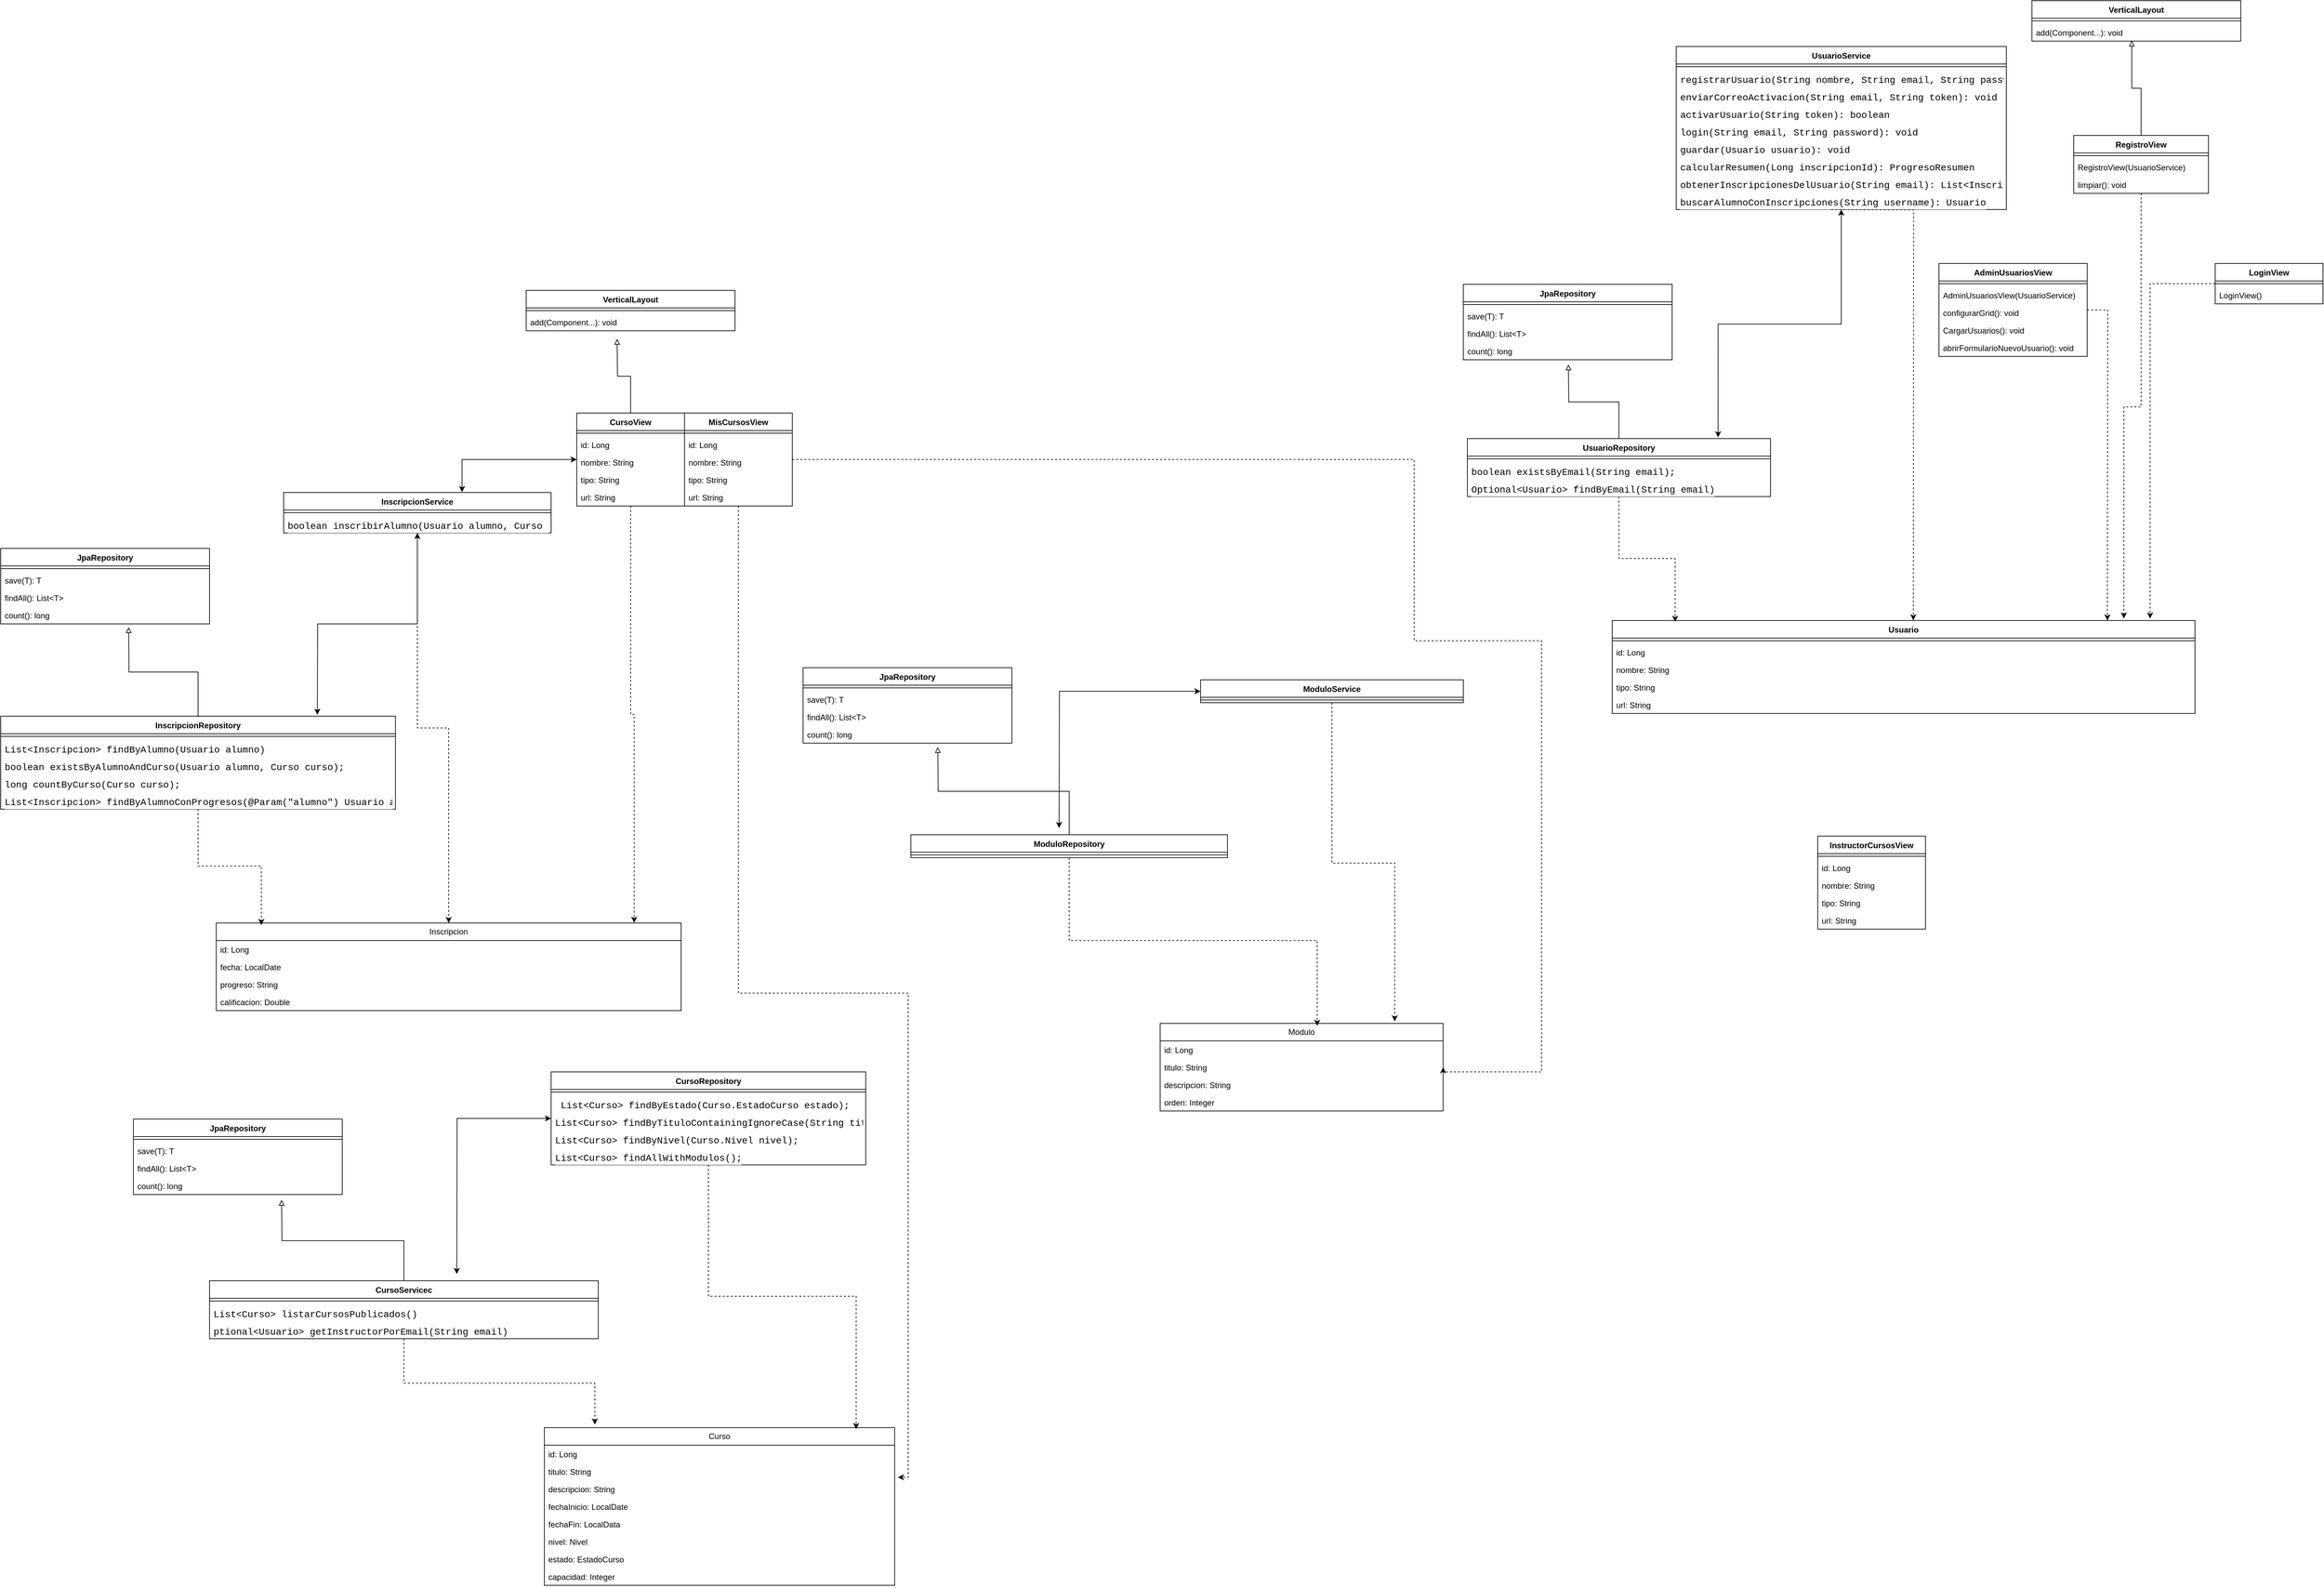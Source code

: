 <mxfile version="27.0.9">
  <diagram name="Página-1" id="7pjOk1TErCeQ4oQidrZk">
    <mxGraphModel dx="5061" dy="2174" grid="1" gridSize="10" guides="1" tooltips="1" connect="1" arrows="1" fold="1" page="1" pageScale="1" pageWidth="827" pageHeight="1169" math="0" shadow="0">
      <root>
        <mxCell id="0" />
        <mxCell id="1" parent="0" />
        <mxCell id="bTlwMunSd4Olv12qiNB_-9" value="Modulo" style="swimlane;fontStyle=0;childLayout=stackLayout;horizontal=1;startSize=26;fillColor=none;horizontalStack=0;resizeParent=1;resizeParentMax=0;resizeLast=0;collapsible=1;marginBottom=0;whiteSpace=wrap;html=1;" vertex="1" parent="1">
          <mxGeometry x="894" y="2118" width="420" height="130" as="geometry" />
        </mxCell>
        <mxCell id="bTlwMunSd4Olv12qiNB_-10" value="id: Long" style="text;strokeColor=none;fillColor=none;align=left;verticalAlign=top;spacingLeft=4;spacingRight=4;overflow=hidden;rotatable=0;points=[[0,0.5],[1,0.5]];portConstraint=eastwest;whiteSpace=wrap;html=1;" vertex="1" parent="bTlwMunSd4Olv12qiNB_-9">
          <mxGeometry y="26" width="420" height="26" as="geometry" />
        </mxCell>
        <mxCell id="bTlwMunSd4Olv12qiNB_-11" value="titulo: String" style="text;strokeColor=none;fillColor=none;align=left;verticalAlign=top;spacingLeft=4;spacingRight=4;overflow=hidden;rotatable=0;points=[[0,0.5],[1,0.5]];portConstraint=eastwest;whiteSpace=wrap;html=1;" vertex="1" parent="bTlwMunSd4Olv12qiNB_-9">
          <mxGeometry y="52" width="420" height="26" as="geometry" />
        </mxCell>
        <mxCell id="bTlwMunSd4Olv12qiNB_-12" value="descripcion: String" style="text;strokeColor=none;fillColor=none;align=left;verticalAlign=top;spacingLeft=4;spacingRight=4;overflow=hidden;rotatable=0;points=[[0,0.5],[1,0.5]];portConstraint=eastwest;whiteSpace=wrap;html=1;" vertex="1" parent="bTlwMunSd4Olv12qiNB_-9">
          <mxGeometry y="78" width="420" height="26" as="geometry" />
        </mxCell>
        <mxCell id="bTlwMunSd4Olv12qiNB_-41" value="orden: Integer" style="text;strokeColor=none;fillColor=none;align=left;verticalAlign=top;spacingLeft=4;spacingRight=4;overflow=hidden;rotatable=0;points=[[0,0.5],[1,0.5]];portConstraint=eastwest;whiteSpace=wrap;html=1;" vertex="1" parent="bTlwMunSd4Olv12qiNB_-9">
          <mxGeometry y="104" width="420" height="26" as="geometry" />
        </mxCell>
        <mxCell id="bTlwMunSd4Olv12qiNB_-13" value="Curso" style="swimlane;fontStyle=0;childLayout=stackLayout;horizontal=1;startSize=26;fillColor=none;horizontalStack=0;resizeParent=1;resizeParentMax=0;resizeLast=0;collapsible=1;marginBottom=0;whiteSpace=wrap;html=1;" vertex="1" parent="1">
          <mxGeometry x="-20" y="2718" width="520" height="234" as="geometry" />
        </mxCell>
        <mxCell id="bTlwMunSd4Olv12qiNB_-14" value="id: Long" style="text;strokeColor=none;fillColor=none;align=left;verticalAlign=top;spacingLeft=4;spacingRight=4;overflow=hidden;rotatable=0;points=[[0,0.5],[1,0.5]];portConstraint=eastwest;whiteSpace=wrap;html=1;" vertex="1" parent="bTlwMunSd4Olv12qiNB_-13">
          <mxGeometry y="26" width="520" height="26" as="geometry" />
        </mxCell>
        <mxCell id="bTlwMunSd4Olv12qiNB_-15" value="titulo: String" style="text;strokeColor=none;fillColor=none;align=left;verticalAlign=top;spacingLeft=4;spacingRight=4;overflow=hidden;rotatable=0;points=[[0,0.5],[1,0.5]];portConstraint=eastwest;whiteSpace=wrap;html=1;" vertex="1" parent="bTlwMunSd4Olv12qiNB_-13">
          <mxGeometry y="52" width="520" height="26" as="geometry" />
        </mxCell>
        <mxCell id="bTlwMunSd4Olv12qiNB_-16" value="descripcion: String" style="text;strokeColor=none;fillColor=none;align=left;verticalAlign=top;spacingLeft=4;spacingRight=4;overflow=hidden;rotatable=0;points=[[0,0.5],[1,0.5]];portConstraint=eastwest;whiteSpace=wrap;html=1;" vertex="1" parent="bTlwMunSd4Olv12qiNB_-13">
          <mxGeometry y="78" width="520" height="26" as="geometry" />
        </mxCell>
        <mxCell id="bTlwMunSd4Olv12qiNB_-36" value="fechaInicio: LocalDate" style="text;strokeColor=none;fillColor=none;align=left;verticalAlign=top;spacingLeft=4;spacingRight=4;overflow=hidden;rotatable=0;points=[[0,0.5],[1,0.5]];portConstraint=eastwest;whiteSpace=wrap;html=1;" vertex="1" parent="bTlwMunSd4Olv12qiNB_-13">
          <mxGeometry y="104" width="520" height="26" as="geometry" />
        </mxCell>
        <mxCell id="bTlwMunSd4Olv12qiNB_-37" value="fechaFin: LocalData" style="text;strokeColor=none;fillColor=none;align=left;verticalAlign=top;spacingLeft=4;spacingRight=4;overflow=hidden;rotatable=0;points=[[0,0.5],[1,0.5]];portConstraint=eastwest;whiteSpace=wrap;html=1;" vertex="1" parent="bTlwMunSd4Olv12qiNB_-13">
          <mxGeometry y="130" width="520" height="26" as="geometry" />
        </mxCell>
        <mxCell id="bTlwMunSd4Olv12qiNB_-38" value="nivel: Nivel" style="text;strokeColor=none;fillColor=none;align=left;verticalAlign=top;spacingLeft=4;spacingRight=4;overflow=hidden;rotatable=0;points=[[0,0.5],[1,0.5]];portConstraint=eastwest;whiteSpace=wrap;html=1;" vertex="1" parent="bTlwMunSd4Olv12qiNB_-13">
          <mxGeometry y="156" width="520" height="26" as="geometry" />
        </mxCell>
        <mxCell id="bTlwMunSd4Olv12qiNB_-39" value="estado: EstadoCurso" style="text;strokeColor=none;fillColor=none;align=left;verticalAlign=top;spacingLeft=4;spacingRight=4;overflow=hidden;rotatable=0;points=[[0,0.5],[1,0.5]];portConstraint=eastwest;whiteSpace=wrap;html=1;" vertex="1" parent="bTlwMunSd4Olv12qiNB_-13">
          <mxGeometry y="182" width="520" height="26" as="geometry" />
        </mxCell>
        <mxCell id="bTlwMunSd4Olv12qiNB_-40" value="capacidad: Integer" style="text;strokeColor=none;fillColor=none;align=left;verticalAlign=top;spacingLeft=4;spacingRight=4;overflow=hidden;rotatable=0;points=[[0,0.5],[1,0.5]];portConstraint=eastwest;whiteSpace=wrap;html=1;" vertex="1" parent="bTlwMunSd4Olv12qiNB_-13">
          <mxGeometry y="208" width="520" height="26" as="geometry" />
        </mxCell>
        <mxCell id="bTlwMunSd4Olv12qiNB_-17" value="Inscripcion" style="swimlane;fontStyle=0;childLayout=stackLayout;horizontal=1;startSize=26;fillColor=none;horizontalStack=0;resizeParent=1;resizeParentMax=0;resizeLast=0;collapsible=1;marginBottom=0;whiteSpace=wrap;html=1;" vertex="1" parent="1">
          <mxGeometry x="-507" y="1969" width="690" height="130" as="geometry" />
        </mxCell>
        <mxCell id="bTlwMunSd4Olv12qiNB_-18" value="id: Long" style="text;strokeColor=none;fillColor=none;align=left;verticalAlign=top;spacingLeft=4;spacingRight=4;overflow=hidden;rotatable=0;points=[[0,0.5],[1,0.5]];portConstraint=eastwest;whiteSpace=wrap;html=1;" vertex="1" parent="bTlwMunSd4Olv12qiNB_-17">
          <mxGeometry y="26" width="690" height="26" as="geometry" />
        </mxCell>
        <mxCell id="bTlwMunSd4Olv12qiNB_-19" value="fecha: LocalDate" style="text;strokeColor=none;fillColor=none;align=left;verticalAlign=top;spacingLeft=4;spacingRight=4;overflow=hidden;rotatable=0;points=[[0,0.5],[1,0.5]];portConstraint=eastwest;whiteSpace=wrap;html=1;" vertex="1" parent="bTlwMunSd4Olv12qiNB_-17">
          <mxGeometry y="52" width="690" height="26" as="geometry" />
        </mxCell>
        <mxCell id="bTlwMunSd4Olv12qiNB_-20" value="progreso: String" style="text;strokeColor=none;fillColor=none;align=left;verticalAlign=top;spacingLeft=4;spacingRight=4;overflow=hidden;rotatable=0;points=[[0,0.5],[1,0.5]];portConstraint=eastwest;whiteSpace=wrap;html=1;" vertex="1" parent="bTlwMunSd4Olv12qiNB_-17">
          <mxGeometry y="78" width="690" height="26" as="geometry" />
        </mxCell>
        <mxCell id="bTlwMunSd4Olv12qiNB_-35" value="calificacion: Double" style="text;strokeColor=none;fillColor=none;align=left;verticalAlign=top;spacingLeft=4;spacingRight=4;overflow=hidden;rotatable=0;points=[[0,0.5],[1,0.5]];portConstraint=eastwest;whiteSpace=wrap;html=1;" vertex="1" parent="bTlwMunSd4Olv12qiNB_-17">
          <mxGeometry y="104" width="690" height="26" as="geometry" />
        </mxCell>
        <mxCell id="bTlwMunSd4Olv12qiNB_-74" value="Usuario" style="swimlane;fontStyle=1;align=center;verticalAlign=top;childLayout=stackLayout;horizontal=1;startSize=26;horizontalStack=0;resizeParent=1;resizeParentMax=0;resizeLast=0;collapsible=1;marginBottom=0;whiteSpace=wrap;html=1;" vertex="1" parent="1">
          <mxGeometry x="1565" y="1520" width="865" height="138" as="geometry" />
        </mxCell>
        <mxCell id="bTlwMunSd4Olv12qiNB_-76" value="" style="line;strokeWidth=1;fillColor=none;align=left;verticalAlign=middle;spacingTop=-1;spacingLeft=3;spacingRight=3;rotatable=0;labelPosition=right;points=[];portConstraint=eastwest;strokeColor=inherit;" vertex="1" parent="bTlwMunSd4Olv12qiNB_-74">
          <mxGeometry y="26" width="865" height="8" as="geometry" />
        </mxCell>
        <mxCell id="bTlwMunSd4Olv12qiNB_-77" value="id: Long" style="text;strokeColor=none;fillColor=none;align=left;verticalAlign=top;spacingLeft=4;spacingRight=4;overflow=hidden;rotatable=0;points=[[0,0.5],[1,0.5]];portConstraint=eastwest;whiteSpace=wrap;html=1;" vertex="1" parent="bTlwMunSd4Olv12qiNB_-74">
          <mxGeometry y="34" width="865" height="26" as="geometry" />
        </mxCell>
        <mxCell id="bTlwMunSd4Olv12qiNB_-78" value="nombre: String" style="text;strokeColor=none;fillColor=none;align=left;verticalAlign=top;spacingLeft=4;spacingRight=4;overflow=hidden;rotatable=0;points=[[0,0.5],[1,0.5]];portConstraint=eastwest;whiteSpace=wrap;html=1;" vertex="1" parent="bTlwMunSd4Olv12qiNB_-74">
          <mxGeometry y="60" width="865" height="26" as="geometry" />
        </mxCell>
        <mxCell id="bTlwMunSd4Olv12qiNB_-79" value="tipo: String" style="text;strokeColor=none;fillColor=none;align=left;verticalAlign=top;spacingLeft=4;spacingRight=4;overflow=hidden;rotatable=0;points=[[0,0.5],[1,0.5]];portConstraint=eastwest;whiteSpace=wrap;html=1;" vertex="1" parent="bTlwMunSd4Olv12qiNB_-74">
          <mxGeometry y="86" width="865" height="26" as="geometry" />
        </mxCell>
        <mxCell id="bTlwMunSd4Olv12qiNB_-80" value="url: String" style="text;strokeColor=none;fillColor=none;align=left;verticalAlign=top;spacingLeft=4;spacingRight=4;overflow=hidden;rotatable=0;points=[[0,0.5],[1,0.5]];portConstraint=eastwest;whiteSpace=wrap;html=1;" vertex="1" parent="bTlwMunSd4Olv12qiNB_-74">
          <mxGeometry y="112" width="865" height="26" as="geometry" />
        </mxCell>
        <mxCell id="bTlwMunSd4Olv12qiNB_-81" value="UsuarioService" style="swimlane;fontStyle=1;align=center;verticalAlign=top;childLayout=stackLayout;horizontal=1;startSize=26;horizontalStack=0;resizeParent=1;resizeParentMax=0;resizeLast=0;collapsible=1;marginBottom=0;whiteSpace=wrap;html=1;" vertex="1" parent="1">
          <mxGeometry x="1660" y="668" width="490" height="242" as="geometry" />
        </mxCell>
        <mxCell id="bTlwMunSd4Olv12qiNB_-82" value="" style="line;strokeWidth=1;fillColor=none;align=left;verticalAlign=middle;spacingTop=-1;spacingLeft=3;spacingRight=3;rotatable=0;labelPosition=right;points=[];portConstraint=eastwest;strokeColor=inherit;" vertex="1" parent="bTlwMunSd4Olv12qiNB_-81">
          <mxGeometry y="26" width="490" height="8" as="geometry" />
        </mxCell>
        <mxCell id="bTlwMunSd4Olv12qiNB_-83" value="&lt;div style=&quot;font-family: Consolas, &amp;quot;Courier New&amp;quot;, monospace; font-size: 14px; line-height: 19px; white-space: pre;&quot;&gt;&lt;font style=&quot;color: rgb(0, 0, 0);&quot;&gt;&lt;span&gt;registrarUsuario&lt;/span&gt;(&lt;span&gt;String&lt;/span&gt; &lt;span&gt;nombre&lt;/span&gt;, &lt;span&gt;String&lt;/span&gt; &lt;span&gt;email&lt;/span&gt;, &lt;span&gt;String&lt;/span&gt; &lt;span&gt;password&lt;/span&gt;): void&lt;/font&gt;&lt;/div&gt;" style="text;strokeColor=none;fillColor=none;align=left;verticalAlign=top;spacingLeft=4;spacingRight=4;overflow=hidden;rotatable=0;points=[[0,0.5],[1,0.5]];portConstraint=eastwest;whiteSpace=wrap;html=1;" vertex="1" parent="bTlwMunSd4Olv12qiNB_-81">
          <mxGeometry y="34" width="490" height="26" as="geometry" />
        </mxCell>
        <mxCell id="bTlwMunSd4Olv12qiNB_-84" value="&lt;div style=&quot;font-family: Consolas, &amp;quot;Courier New&amp;quot;, monospace; font-size: 14px; line-height: 19px; white-space: pre;&quot;&gt;&lt;span style=&quot;&quot;&gt;enviarCorreoActivacion&lt;/span&gt;(&lt;span style=&quot;&quot;&gt;String&lt;/span&gt; &lt;span style=&quot;&quot;&gt;email&lt;/span&gt;, &lt;span style=&quot;&quot;&gt;String&lt;/span&gt; &lt;span style=&quot;&quot;&gt;token&lt;/span&gt;): void&lt;/div&gt;" style="text;strokeColor=none;fillColor=none;align=left;verticalAlign=top;spacingLeft=4;spacingRight=4;overflow=hidden;rotatable=0;points=[[0,0.5],[1,0.5]];portConstraint=eastwest;whiteSpace=wrap;html=1;labelBackgroundColor=default;fontColor=default;" vertex="1" parent="bTlwMunSd4Olv12qiNB_-81">
          <mxGeometry y="60" width="490" height="26" as="geometry" />
        </mxCell>
        <mxCell id="bTlwMunSd4Olv12qiNB_-85" value="&lt;div style=&quot;font-family: Consolas, &amp;quot;Courier New&amp;quot;, monospace; font-size: 14px; line-height: 19px; white-space: pre;&quot;&gt;&lt;span style=&quot;&quot;&gt;activarUsuario&lt;/span&gt;(&lt;span style=&quot;&quot;&gt;String&lt;/span&gt; &lt;span style=&quot;&quot;&gt;token&lt;/span&gt;): boolean&lt;/div&gt;" style="text;strokeColor=none;fillColor=none;align=left;verticalAlign=top;spacingLeft=4;spacingRight=4;overflow=hidden;rotatable=0;points=[[0,0.5],[1,0.5]];portConstraint=eastwest;whiteSpace=wrap;html=1;labelBackgroundColor=default;fontColor=default;" vertex="1" parent="bTlwMunSd4Olv12qiNB_-81">
          <mxGeometry y="86" width="490" height="26" as="geometry" />
        </mxCell>
        <mxCell id="bTlwMunSd4Olv12qiNB_-86" value="&lt;div style=&quot;font-family: Consolas, &amp;quot;Courier New&amp;quot;, monospace; font-size: 14px; line-height: 19px; white-space: pre;&quot;&gt;&lt;span style=&quot;&quot;&gt;login&lt;/span&gt;(&lt;span style=&quot;&quot;&gt;String&lt;/span&gt; &lt;span style=&quot;&quot;&gt;email&lt;/span&gt;, &lt;span style=&quot;&quot;&gt;String&lt;/span&gt; &lt;span style=&quot;&quot;&gt;password&lt;/span&gt;): void&lt;/div&gt;" style="text;strokeColor=none;fillColor=none;align=left;verticalAlign=top;spacingLeft=4;spacingRight=4;overflow=hidden;rotatable=0;points=[[0,0.5],[1,0.5]];portConstraint=eastwest;whiteSpace=wrap;html=1;fontColor=default;labelBackgroundColor=default;" vertex="1" parent="bTlwMunSd4Olv12qiNB_-81">
          <mxGeometry y="112" width="490" height="26" as="geometry" />
        </mxCell>
        <mxCell id="bTlwMunSd4Olv12qiNB_-230" value="&lt;div style=&quot;font-family: Consolas, &amp;quot;Courier New&amp;quot;, monospace; font-size: 14px; line-height: 19px; white-space: pre;&quot;&gt;&lt;span style=&quot;&quot;&gt;guardar&lt;/span&gt;(&lt;span style=&quot;&quot;&gt;Usuario&lt;/span&gt; &lt;span style=&quot;&quot;&gt;usuario&lt;/span&gt;): void&lt;/div&gt;" style="text;strokeColor=none;fillColor=none;align=left;verticalAlign=top;spacingLeft=4;spacingRight=4;overflow=hidden;rotatable=0;points=[[0,0.5],[1,0.5]];portConstraint=eastwest;whiteSpace=wrap;html=1;fontColor=default;labelBackgroundColor=default;" vertex="1" parent="bTlwMunSd4Olv12qiNB_-81">
          <mxGeometry y="138" width="490" height="26" as="geometry" />
        </mxCell>
        <mxCell id="bTlwMunSd4Olv12qiNB_-231" value="&lt;div style=&quot;font-family: Consolas, &amp;quot;Courier New&amp;quot;, monospace; font-size: 14px; line-height: 19px; white-space: pre;&quot;&gt;&lt;span style=&quot;&quot;&gt;calcularResumen&lt;/span&gt;(&lt;span style=&quot;&quot;&gt;Long&lt;/span&gt; &lt;span style=&quot;&quot;&gt;inscripcionId): ProgresoResumen&lt;/span&gt; &lt;/div&gt;" style="text;strokeColor=none;fillColor=none;align=left;verticalAlign=top;spacingLeft=4;spacingRight=4;overflow=hidden;rotatable=0;points=[[0,0.5],[1,0.5]];portConstraint=eastwest;whiteSpace=wrap;html=1;fontColor=default;labelBackgroundColor=default;" vertex="1" parent="bTlwMunSd4Olv12qiNB_-81">
          <mxGeometry y="164" width="490" height="26" as="geometry" />
        </mxCell>
        <mxCell id="bTlwMunSd4Olv12qiNB_-232" value="&lt;div style=&quot;font-family: Consolas, &amp;quot;Courier New&amp;quot;, monospace; font-size: 14px; line-height: 19px; white-space: pre;&quot;&gt;&lt;span&gt;&lt;span style=&quot;&quot;&gt;obtenerInscripcionesDelUsuario&lt;/span&gt;(&lt;span style=&quot;&quot;&gt;String&lt;/span&gt; &lt;span style=&quot;&quot;&gt;email&lt;/span&gt;):&lt;font style=&quot;&quot;&gt; &lt;span style=&quot;&quot;&gt;List&lt;/span&gt;&lt;span style=&quot;&quot;&gt;&amp;lt;&lt;/span&gt;&lt;span style=&quot;&quot;&gt;Inscripcion&lt;/span&gt;&lt;/font&gt;&lt;span style=&quot;&quot;&gt;&amp;gt;&lt;/span&gt;&lt;/span&gt;&lt;/div&gt;" style="text;strokeColor=none;fillColor=none;align=left;verticalAlign=top;spacingLeft=4;spacingRight=4;overflow=hidden;rotatable=0;points=[[0,0.5],[1,0.5]];portConstraint=eastwest;whiteSpace=wrap;html=1;fontColor=default;labelBackgroundColor=default;" vertex="1" parent="bTlwMunSd4Olv12qiNB_-81">
          <mxGeometry y="190" width="490" height="26" as="geometry" />
        </mxCell>
        <mxCell id="bTlwMunSd4Olv12qiNB_-233" value="&lt;div style=&quot;font-family: Consolas, &amp;quot;Courier New&amp;quot;, monospace; font-size: 14px; line-height: 19px; white-space: pre;&quot;&gt;&lt;span style=&quot;&quot;&gt;buscarAlumnoConInscripciones&lt;/span&gt;(&lt;span style=&quot;&quot;&gt;String&lt;/span&gt; &lt;span style=&quot;&quot;&gt;username&lt;/span&gt;): Usuario&lt;/div&gt;" style="text;strokeColor=none;fillColor=none;align=left;verticalAlign=top;spacingLeft=4;spacingRight=4;overflow=hidden;rotatable=0;points=[[0,0.5],[1,0.5]];portConstraint=eastwest;whiteSpace=wrap;html=1;fontColor=default;labelBackgroundColor=default;" vertex="1" parent="bTlwMunSd4Olv12qiNB_-81">
          <mxGeometry y="216" width="490" height="26" as="geometry" />
        </mxCell>
        <mxCell id="bTlwMunSd4Olv12qiNB_-306" style="edgeStyle=orthogonalEdgeStyle;rounded=0;orthogonalLoop=1;jettySize=auto;html=1;entryX=1;entryY=0.5;entryDx=0;entryDy=0;dashed=1;" edge="1" parent="1" source="bTlwMunSd4Olv12qiNB_-87" target="bTlwMunSd4Olv12qiNB_-11">
          <mxGeometry relative="1" as="geometry">
            <mxPoint x="1440" y="2190" as="targetPoint" />
            <Array as="points">
              <mxPoint x="1271" y="1281" />
              <mxPoint x="1271" y="1550" />
              <mxPoint x="1460" y="1550" />
              <mxPoint x="1460" y="2190" />
              <mxPoint x="1314" y="2190" />
            </Array>
          </mxGeometry>
        </mxCell>
        <mxCell id="bTlwMunSd4Olv12qiNB_-87" value="MisCursosView" style="swimlane;fontStyle=1;align=center;verticalAlign=top;childLayout=stackLayout;horizontal=1;startSize=26;horizontalStack=0;resizeParent=1;resizeParentMax=0;resizeLast=0;collapsible=1;marginBottom=0;whiteSpace=wrap;html=1;" vertex="1" parent="1">
          <mxGeometry x="188" y="1212" width="160" height="138" as="geometry" />
        </mxCell>
        <mxCell id="bTlwMunSd4Olv12qiNB_-88" value="" style="line;strokeWidth=1;fillColor=none;align=left;verticalAlign=middle;spacingTop=-1;spacingLeft=3;spacingRight=3;rotatable=0;labelPosition=right;points=[];portConstraint=eastwest;strokeColor=inherit;" vertex="1" parent="bTlwMunSd4Olv12qiNB_-87">
          <mxGeometry y="26" width="160" height="8" as="geometry" />
        </mxCell>
        <mxCell id="bTlwMunSd4Olv12qiNB_-89" value="id: Long" style="text;strokeColor=none;fillColor=none;align=left;verticalAlign=top;spacingLeft=4;spacingRight=4;overflow=hidden;rotatable=0;points=[[0,0.5],[1,0.5]];portConstraint=eastwest;whiteSpace=wrap;html=1;" vertex="1" parent="bTlwMunSd4Olv12qiNB_-87">
          <mxGeometry y="34" width="160" height="26" as="geometry" />
        </mxCell>
        <mxCell id="bTlwMunSd4Olv12qiNB_-90" value="nombre: String" style="text;strokeColor=none;fillColor=none;align=left;verticalAlign=top;spacingLeft=4;spacingRight=4;overflow=hidden;rotatable=0;points=[[0,0.5],[1,0.5]];portConstraint=eastwest;whiteSpace=wrap;html=1;" vertex="1" parent="bTlwMunSd4Olv12qiNB_-87">
          <mxGeometry y="60" width="160" height="26" as="geometry" />
        </mxCell>
        <mxCell id="bTlwMunSd4Olv12qiNB_-91" value="tipo: String" style="text;strokeColor=none;fillColor=none;align=left;verticalAlign=top;spacingLeft=4;spacingRight=4;overflow=hidden;rotatable=0;points=[[0,0.5],[1,0.5]];portConstraint=eastwest;whiteSpace=wrap;html=1;" vertex="1" parent="bTlwMunSd4Olv12qiNB_-87">
          <mxGeometry y="86" width="160" height="26" as="geometry" />
        </mxCell>
        <mxCell id="bTlwMunSd4Olv12qiNB_-92" value="url: String" style="text;strokeColor=none;fillColor=none;align=left;verticalAlign=top;spacingLeft=4;spacingRight=4;overflow=hidden;rotatable=0;points=[[0,0.5],[1,0.5]];portConstraint=eastwest;whiteSpace=wrap;html=1;" vertex="1" parent="bTlwMunSd4Olv12qiNB_-87">
          <mxGeometry y="112" width="160" height="26" as="geometry" />
        </mxCell>
        <mxCell id="bTlwMunSd4Olv12qiNB_-203" style="edgeStyle=orthogonalEdgeStyle;rounded=0;orthogonalLoop=1;jettySize=auto;html=1;dashed=1;" edge="1" parent="1" source="bTlwMunSd4Olv12qiNB_-93">
          <mxGeometry relative="1" as="geometry">
            <mxPoint x="2300" y="1520" as="targetPoint" />
          </mxGeometry>
        </mxCell>
        <mxCell id="bTlwMunSd4Olv12qiNB_-226" style="edgeStyle=orthogonalEdgeStyle;rounded=0;orthogonalLoop=1;jettySize=auto;html=1;entryX=0;entryY=0.5;entryDx=0;entryDy=0;endArrow=block;endFill=0;" edge="1" parent="1" source="bTlwMunSd4Olv12qiNB_-93" target="bTlwMunSd4Olv12qiNB_-223">
          <mxGeometry relative="1" as="geometry" />
        </mxCell>
        <mxCell id="bTlwMunSd4Olv12qiNB_-93" value="AdminUsuariosView" style="swimlane;fontStyle=1;align=center;verticalAlign=top;childLayout=stackLayout;horizontal=1;startSize=26;horizontalStack=0;resizeParent=1;resizeParentMax=0;resizeLast=0;collapsible=1;marginBottom=0;whiteSpace=wrap;html=1;" vertex="1" parent="1">
          <mxGeometry x="2050" y="990" width="220" height="138" as="geometry" />
        </mxCell>
        <mxCell id="bTlwMunSd4Olv12qiNB_-94" value="" style="line;strokeWidth=1;fillColor=none;align=left;verticalAlign=middle;spacingTop=-1;spacingLeft=3;spacingRight=3;rotatable=0;labelPosition=right;points=[];portConstraint=eastwest;strokeColor=inherit;" vertex="1" parent="bTlwMunSd4Olv12qiNB_-93">
          <mxGeometry y="26" width="220" height="8" as="geometry" />
        </mxCell>
        <mxCell id="bTlwMunSd4Olv12qiNB_-95" value="&lt;span style=&quot;text-align: center;&quot;&gt;AdminUsuariosView(UsuarioService)&lt;/span&gt;" style="text;strokeColor=none;fillColor=none;align=left;verticalAlign=top;spacingLeft=4;spacingRight=4;overflow=hidden;rotatable=0;points=[[0,0.5],[1,0.5]];portConstraint=eastwest;whiteSpace=wrap;html=1;" vertex="1" parent="bTlwMunSd4Olv12qiNB_-93">
          <mxGeometry y="34" width="220" height="26" as="geometry" />
        </mxCell>
        <mxCell id="bTlwMunSd4Olv12qiNB_-96" value="configurarGrid(): void" style="text;strokeColor=none;fillColor=none;align=left;verticalAlign=top;spacingLeft=4;spacingRight=4;overflow=hidden;rotatable=0;points=[[0,0.5],[1,0.5]];portConstraint=eastwest;whiteSpace=wrap;html=1;" vertex="1" parent="bTlwMunSd4Olv12qiNB_-93">
          <mxGeometry y="60" width="220" height="26" as="geometry" />
        </mxCell>
        <mxCell id="bTlwMunSd4Olv12qiNB_-97" value="CargarUsuarios(): void" style="text;strokeColor=none;fillColor=none;align=left;verticalAlign=top;spacingLeft=4;spacingRight=4;overflow=hidden;rotatable=0;points=[[0,0.5],[1,0.5]];portConstraint=eastwest;whiteSpace=wrap;html=1;" vertex="1" parent="bTlwMunSd4Olv12qiNB_-93">
          <mxGeometry y="86" width="220" height="26" as="geometry" />
        </mxCell>
        <mxCell id="bTlwMunSd4Olv12qiNB_-98" value="abrirFormularioNuevoUsuario(): void" style="text;strokeColor=none;fillColor=none;align=left;verticalAlign=top;spacingLeft=4;spacingRight=4;overflow=hidden;rotatable=0;points=[[0,0.5],[1,0.5]];portConstraint=eastwest;whiteSpace=wrap;html=1;" vertex="1" parent="bTlwMunSd4Olv12qiNB_-93">
          <mxGeometry y="112" width="220" height="26" as="geometry" />
        </mxCell>
        <mxCell id="bTlwMunSd4Olv12qiNB_-99" value="InstructorCursosView" style="swimlane;fontStyle=1;align=center;verticalAlign=top;childLayout=stackLayout;horizontal=1;startSize=26;horizontalStack=0;resizeParent=1;resizeParentMax=0;resizeLast=0;collapsible=1;marginBottom=0;whiteSpace=wrap;html=1;" vertex="1" parent="1">
          <mxGeometry x="1870" y="1840" width="160" height="138" as="geometry" />
        </mxCell>
        <mxCell id="bTlwMunSd4Olv12qiNB_-100" value="" style="line;strokeWidth=1;fillColor=none;align=left;verticalAlign=middle;spacingTop=-1;spacingLeft=3;spacingRight=3;rotatable=0;labelPosition=right;points=[];portConstraint=eastwest;strokeColor=inherit;" vertex="1" parent="bTlwMunSd4Olv12qiNB_-99">
          <mxGeometry y="26" width="160" height="8" as="geometry" />
        </mxCell>
        <mxCell id="bTlwMunSd4Olv12qiNB_-101" value="id: Long" style="text;strokeColor=none;fillColor=none;align=left;verticalAlign=top;spacingLeft=4;spacingRight=4;overflow=hidden;rotatable=0;points=[[0,0.5],[1,0.5]];portConstraint=eastwest;whiteSpace=wrap;html=1;" vertex="1" parent="bTlwMunSd4Olv12qiNB_-99">
          <mxGeometry y="34" width="160" height="26" as="geometry" />
        </mxCell>
        <mxCell id="bTlwMunSd4Olv12qiNB_-102" value="nombre: String" style="text;strokeColor=none;fillColor=none;align=left;verticalAlign=top;spacingLeft=4;spacingRight=4;overflow=hidden;rotatable=0;points=[[0,0.5],[1,0.5]];portConstraint=eastwest;whiteSpace=wrap;html=1;" vertex="1" parent="bTlwMunSd4Olv12qiNB_-99">
          <mxGeometry y="60" width="160" height="26" as="geometry" />
        </mxCell>
        <mxCell id="bTlwMunSd4Olv12qiNB_-103" value="tipo: String" style="text;strokeColor=none;fillColor=none;align=left;verticalAlign=top;spacingLeft=4;spacingRight=4;overflow=hidden;rotatable=0;points=[[0,0.5],[1,0.5]];portConstraint=eastwest;whiteSpace=wrap;html=1;" vertex="1" parent="bTlwMunSd4Olv12qiNB_-99">
          <mxGeometry y="86" width="160" height="26" as="geometry" />
        </mxCell>
        <mxCell id="bTlwMunSd4Olv12qiNB_-104" value="url: String" style="text;strokeColor=none;fillColor=none;align=left;verticalAlign=top;spacingLeft=4;spacingRight=4;overflow=hidden;rotatable=0;points=[[0,0.5],[1,0.5]];portConstraint=eastwest;whiteSpace=wrap;html=1;" vertex="1" parent="bTlwMunSd4Olv12qiNB_-99">
          <mxGeometry y="112" width="160" height="26" as="geometry" />
        </mxCell>
        <mxCell id="bTlwMunSd4Olv12qiNB_-227" style="edgeStyle=orthogonalEdgeStyle;rounded=0;orthogonalLoop=1;jettySize=auto;html=1;endArrow=block;endFill=0;" edge="1" parent="1" source="bTlwMunSd4Olv12qiNB_-105">
          <mxGeometry relative="1" as="geometry">
            <mxPoint x="1500" y="1140" as="targetPoint" />
          </mxGeometry>
        </mxCell>
        <mxCell id="bTlwMunSd4Olv12qiNB_-105" value="UsuarioRepository" style="swimlane;fontStyle=1;align=center;verticalAlign=top;childLayout=stackLayout;horizontal=1;startSize=26;horizontalStack=0;resizeParent=1;resizeParentMax=0;resizeLast=0;collapsible=1;marginBottom=0;whiteSpace=wrap;html=1;" vertex="1" parent="1">
          <mxGeometry x="1350" y="1250" width="450" height="86" as="geometry" />
        </mxCell>
        <mxCell id="bTlwMunSd4Olv12qiNB_-106" value="" style="line;strokeWidth=1;fillColor=none;align=left;verticalAlign=middle;spacingTop=-1;spacingLeft=3;spacingRight=3;rotatable=0;labelPosition=right;points=[];portConstraint=eastwest;strokeColor=inherit;" vertex="1" parent="bTlwMunSd4Olv12qiNB_-105">
          <mxGeometry y="26" width="450" height="8" as="geometry" />
        </mxCell>
        <mxCell id="bTlwMunSd4Olv12qiNB_-107" value="&lt;div style=&quot;font-family: Consolas, &amp;quot;Courier New&amp;quot;, monospace; font-size: 14px; line-height: 19px; white-space: pre;&quot;&gt;&lt;div&gt;&lt;span style=&quot;&quot;&gt;boolean&lt;/span&gt; &lt;span style=&quot;&quot;&gt;existsByEmail&lt;/span&gt;(&lt;span style=&quot;&quot;&gt;String&lt;/span&gt; &lt;span style=&quot;&quot;&gt;email&lt;/span&gt;);&lt;/div&gt;&lt;div&gt;&lt;/div&gt;&lt;/div&gt;" style="text;strokeColor=none;fillColor=none;align=left;verticalAlign=top;spacingLeft=4;spacingRight=4;overflow=hidden;rotatable=0;points=[[0,0.5],[1,0.5]];portConstraint=eastwest;whiteSpace=wrap;html=1;fontColor=default;labelBackgroundColor=default;" vertex="1" parent="bTlwMunSd4Olv12qiNB_-105">
          <mxGeometry y="34" width="450" height="26" as="geometry" />
        </mxCell>
        <mxCell id="bTlwMunSd4Olv12qiNB_-108" value="&lt;div style=&quot;font-family: Consolas, &amp;quot;Courier New&amp;quot;, monospace; font-size: 14px; line-height: 19px; white-space: pre;&quot;&gt;&lt;span style=&quot;&quot;&gt;Optional&lt;/span&gt;&amp;lt;&lt;span style=&quot;&quot;&gt;Usuario&lt;/span&gt;&amp;gt; &lt;span style=&quot;&quot;&gt;findByEmail&lt;/span&gt;(&lt;span style=&quot;&quot;&gt;String&lt;/span&gt; &lt;span style=&quot;&quot;&gt;email&lt;/span&gt;)&lt;/div&gt;" style="text;strokeColor=none;fillColor=none;align=left;verticalAlign=top;spacingLeft=4;spacingRight=4;overflow=hidden;rotatable=0;points=[[0,0.5],[1,0.5]];portConstraint=eastwest;whiteSpace=wrap;html=1;fontColor=default;labelBackgroundColor=default;" vertex="1" parent="bTlwMunSd4Olv12qiNB_-105">
          <mxGeometry y="60" width="450" height="26" as="geometry" />
        </mxCell>
        <mxCell id="bTlwMunSd4Olv12qiNB_-225" style="edgeStyle=orthogonalEdgeStyle;rounded=0;orthogonalLoop=1;jettySize=auto;html=1;endArrow=block;endFill=0;" edge="1" parent="1" source="bTlwMunSd4Olv12qiNB_-111" target="bTlwMunSd4Olv12qiNB_-223">
          <mxGeometry relative="1" as="geometry" />
        </mxCell>
        <mxCell id="bTlwMunSd4Olv12qiNB_-111" value="LoginView" style="swimlane;fontStyle=1;align=center;verticalAlign=top;childLayout=stackLayout;horizontal=1;startSize=26;horizontalStack=0;resizeParent=1;resizeParentMax=0;resizeLast=0;collapsible=1;marginBottom=0;whiteSpace=wrap;html=1;" vertex="1" parent="1">
          <mxGeometry x="2460" y="990" width="160" height="60" as="geometry" />
        </mxCell>
        <mxCell id="bTlwMunSd4Olv12qiNB_-112" value="" style="line;strokeWidth=1;fillColor=none;align=left;verticalAlign=middle;spacingTop=-1;spacingLeft=3;spacingRight=3;rotatable=0;labelPosition=right;points=[];portConstraint=eastwest;strokeColor=inherit;" vertex="1" parent="bTlwMunSd4Olv12qiNB_-111">
          <mxGeometry y="26" width="160" height="8" as="geometry" />
        </mxCell>
        <mxCell id="bTlwMunSd4Olv12qiNB_-113" value="LoginView()" style="text;strokeColor=none;fillColor=none;align=left;verticalAlign=top;spacingLeft=4;spacingRight=4;overflow=hidden;rotatable=0;points=[[0,0.5],[1,0.5]];portConstraint=eastwest;whiteSpace=wrap;html=1;" vertex="1" parent="bTlwMunSd4Olv12qiNB_-111">
          <mxGeometry y="34" width="160" height="26" as="geometry" />
        </mxCell>
        <mxCell id="bTlwMunSd4Olv12qiNB_-118" value="RegistroView" style="swimlane;fontStyle=1;align=center;verticalAlign=top;childLayout=stackLayout;horizontal=1;startSize=26;horizontalStack=0;resizeParent=1;resizeParentMax=0;resizeLast=0;collapsible=1;marginBottom=0;whiteSpace=wrap;html=1;" vertex="1" parent="1">
          <mxGeometry x="2250" y="800" width="200" height="86" as="geometry" />
        </mxCell>
        <mxCell id="bTlwMunSd4Olv12qiNB_-119" value="" style="line;strokeWidth=1;fillColor=none;align=left;verticalAlign=middle;spacingTop=-1;spacingLeft=3;spacingRight=3;rotatable=0;labelPosition=right;points=[];portConstraint=eastwest;strokeColor=inherit;" vertex="1" parent="bTlwMunSd4Olv12qiNB_-118">
          <mxGeometry y="26" width="200" height="8" as="geometry" />
        </mxCell>
        <mxCell id="bTlwMunSd4Olv12qiNB_-120" value="RegistroView(UsuarioService)" style="text;strokeColor=none;fillColor=none;align=left;verticalAlign=top;spacingLeft=4;spacingRight=4;overflow=hidden;rotatable=0;points=[[0,0.5],[1,0.5]];portConstraint=eastwest;whiteSpace=wrap;html=1;" vertex="1" parent="bTlwMunSd4Olv12qiNB_-118">
          <mxGeometry y="34" width="200" height="26" as="geometry" />
        </mxCell>
        <mxCell id="bTlwMunSd4Olv12qiNB_-121" value="limpiar(): void" style="text;strokeColor=none;fillColor=none;align=left;verticalAlign=top;spacingLeft=4;spacingRight=4;overflow=hidden;rotatable=0;points=[[0,0.5],[1,0.5]];portConstraint=eastwest;whiteSpace=wrap;html=1;" vertex="1" parent="bTlwMunSd4Olv12qiNB_-118">
          <mxGeometry y="60" width="200" height="26" as="geometry" />
        </mxCell>
        <mxCell id="bTlwMunSd4Olv12qiNB_-277" style="edgeStyle=orthogonalEdgeStyle;rounded=0;orthogonalLoop=1;jettySize=auto;html=1;endArrow=block;endFill=0;" edge="1" parent="1" source="bTlwMunSd4Olv12qiNB_-124">
          <mxGeometry relative="1" as="geometry">
            <mxPoint x="88" y="1102" as="targetPoint" />
          </mxGeometry>
        </mxCell>
        <mxCell id="bTlwMunSd4Olv12qiNB_-124" value="CursoView" style="swimlane;fontStyle=1;align=center;verticalAlign=top;childLayout=stackLayout;horizontal=1;startSize=26;horizontalStack=0;resizeParent=1;resizeParentMax=0;resizeLast=0;collapsible=1;marginBottom=0;whiteSpace=wrap;html=1;" vertex="1" parent="1">
          <mxGeometry x="28" y="1212" width="160" height="138" as="geometry" />
        </mxCell>
        <mxCell id="bTlwMunSd4Olv12qiNB_-125" value="" style="line;strokeWidth=1;fillColor=none;align=left;verticalAlign=middle;spacingTop=-1;spacingLeft=3;spacingRight=3;rotatable=0;labelPosition=right;points=[];portConstraint=eastwest;strokeColor=inherit;" vertex="1" parent="bTlwMunSd4Olv12qiNB_-124">
          <mxGeometry y="26" width="160" height="8" as="geometry" />
        </mxCell>
        <mxCell id="bTlwMunSd4Olv12qiNB_-126" value="id: Long" style="text;strokeColor=none;fillColor=none;align=left;verticalAlign=top;spacingLeft=4;spacingRight=4;overflow=hidden;rotatable=0;points=[[0,0.5],[1,0.5]];portConstraint=eastwest;whiteSpace=wrap;html=1;" vertex="1" parent="bTlwMunSd4Olv12qiNB_-124">
          <mxGeometry y="34" width="160" height="26" as="geometry" />
        </mxCell>
        <mxCell id="bTlwMunSd4Olv12qiNB_-127" value="nombre: String" style="text;strokeColor=none;fillColor=none;align=left;verticalAlign=top;spacingLeft=4;spacingRight=4;overflow=hidden;rotatable=0;points=[[0,0.5],[1,0.5]];portConstraint=eastwest;whiteSpace=wrap;html=1;" vertex="1" parent="bTlwMunSd4Olv12qiNB_-124">
          <mxGeometry y="60" width="160" height="26" as="geometry" />
        </mxCell>
        <mxCell id="bTlwMunSd4Olv12qiNB_-128" value="tipo: String" style="text;strokeColor=none;fillColor=none;align=left;verticalAlign=top;spacingLeft=4;spacingRight=4;overflow=hidden;rotatable=0;points=[[0,0.5],[1,0.5]];portConstraint=eastwest;whiteSpace=wrap;html=1;" vertex="1" parent="bTlwMunSd4Olv12qiNB_-124">
          <mxGeometry y="86" width="160" height="26" as="geometry" />
        </mxCell>
        <mxCell id="bTlwMunSd4Olv12qiNB_-129" value="url: String" style="text;strokeColor=none;fillColor=none;align=left;verticalAlign=top;spacingLeft=4;spacingRight=4;overflow=hidden;rotatable=0;points=[[0,0.5],[1,0.5]];portConstraint=eastwest;whiteSpace=wrap;html=1;" vertex="1" parent="bTlwMunSd4Olv12qiNB_-124">
          <mxGeometry y="112" width="160" height="26" as="geometry" />
        </mxCell>
        <mxCell id="bTlwMunSd4Olv12qiNB_-287" style="edgeStyle=orthogonalEdgeStyle;rounded=0;orthogonalLoop=1;jettySize=auto;html=1;endArrow=block;endFill=0;" edge="1" parent="1" source="bTlwMunSd4Olv12qiNB_-136">
          <mxGeometry relative="1" as="geometry">
            <mxPoint x="-410" y="2380.0" as="targetPoint" />
          </mxGeometry>
        </mxCell>
        <mxCell id="bTlwMunSd4Olv12qiNB_-136" value="CursoServicec" style="swimlane;fontStyle=1;align=center;verticalAlign=top;childLayout=stackLayout;horizontal=1;startSize=26;horizontalStack=0;resizeParent=1;resizeParentMax=0;resizeLast=0;collapsible=1;marginBottom=0;whiteSpace=wrap;html=1;" vertex="1" parent="1">
          <mxGeometry x="-517" y="2500" width="577" height="86" as="geometry" />
        </mxCell>
        <mxCell id="bTlwMunSd4Olv12qiNB_-137" value="" style="line;strokeWidth=1;fillColor=none;align=left;verticalAlign=middle;spacingTop=-1;spacingLeft=3;spacingRight=3;rotatable=0;labelPosition=right;points=[];portConstraint=eastwest;strokeColor=inherit;" vertex="1" parent="bTlwMunSd4Olv12qiNB_-136">
          <mxGeometry y="26" width="577" height="8" as="geometry" />
        </mxCell>
        <mxCell id="bTlwMunSd4Olv12qiNB_-138" value="&lt;div style=&quot;font-family: Consolas, &amp;quot;Courier New&amp;quot;, monospace; font-size: 14px; line-height: 19px; white-space: pre;&quot;&gt;&lt;span style=&quot;&quot;&gt;List&lt;/span&gt;&amp;lt;&lt;span style=&quot;&quot;&gt;Curso&lt;/span&gt;&amp;gt; &lt;span style=&quot;&quot;&gt;listarCursosPublicados&lt;/span&gt;()&lt;/div&gt;" style="text;strokeColor=none;fillColor=none;align=left;verticalAlign=top;spacingLeft=4;spacingRight=4;overflow=hidden;rotatable=0;points=[[0,0.5],[1,0.5]];portConstraint=eastwest;whiteSpace=wrap;html=1;fontColor=default;labelBackgroundColor=none;" vertex="1" parent="bTlwMunSd4Olv12qiNB_-136">
          <mxGeometry y="34" width="577" height="26" as="geometry" />
        </mxCell>
        <mxCell id="bTlwMunSd4Olv12qiNB_-139" value="&lt;div style=&quot;font-family: Consolas, &amp;quot;Courier New&amp;quot;, monospace; font-size: 14px; line-height: 19px; white-space: pre;&quot;&gt;&lt;span style=&quot;&quot;&gt;ptional&lt;/span&gt;&amp;lt;&lt;span style=&quot;&quot;&gt;Usuario&lt;/span&gt;&amp;gt; &lt;span style=&quot;&quot;&gt;getInstructorPorEmail&lt;/span&gt;(&lt;span style=&quot;&quot;&gt;String&lt;/span&gt; &lt;span style=&quot;&quot;&gt;email&lt;/span&gt;)&lt;/div&gt;" style="text;strokeColor=none;fillColor=none;align=left;verticalAlign=top;spacingLeft=4;spacingRight=4;overflow=hidden;rotatable=0;points=[[0,0.5],[1,0.5]];portConstraint=eastwest;whiteSpace=wrap;html=1;fontColor=default;labelBackgroundColor=none;" vertex="1" parent="bTlwMunSd4Olv12qiNB_-136">
          <mxGeometry y="60" width="577" height="26" as="geometry" />
        </mxCell>
        <mxCell id="bTlwMunSd4Olv12qiNB_-280" style="edgeStyle=orthogonalEdgeStyle;rounded=0;orthogonalLoop=1;jettySize=auto;html=1;startArrow=classic;startFill=1;" edge="1" parent="1" source="bTlwMunSd4Olv12qiNB_-142">
          <mxGeometry relative="1" as="geometry">
            <mxPoint x="-150" y="2490.0" as="targetPoint" />
          </mxGeometry>
        </mxCell>
        <mxCell id="bTlwMunSd4Olv12qiNB_-142" value="CursoRepository" style="swimlane;fontStyle=1;align=center;verticalAlign=top;childLayout=stackLayout;horizontal=1;startSize=26;horizontalStack=0;resizeParent=1;resizeParentMax=0;resizeLast=0;collapsible=1;marginBottom=0;whiteSpace=wrap;html=1;" vertex="1" parent="1">
          <mxGeometry x="-10" y="2190" width="467" height="138" as="geometry" />
        </mxCell>
        <mxCell id="bTlwMunSd4Olv12qiNB_-143" value="" style="line;strokeWidth=1;fillColor=none;align=left;verticalAlign=middle;spacingTop=-1;spacingLeft=3;spacingRight=3;rotatable=0;labelPosition=right;points=[];portConstraint=eastwest;strokeColor=inherit;" vertex="1" parent="bTlwMunSd4Olv12qiNB_-142">
          <mxGeometry y="26" width="467" height="8" as="geometry" />
        </mxCell>
        <mxCell id="bTlwMunSd4Olv12qiNB_-144" value="&lt;div style=&quot;font-family: Consolas, &amp;quot;Courier New&amp;quot;, monospace; font-size: 14px; line-height: 19px; white-space: pre;&quot;&gt;&amp;nbsp;&lt;span style=&quot;&quot;&gt;List&lt;/span&gt;&amp;lt;&lt;span style=&quot;&quot;&gt;Curso&lt;/span&gt;&amp;gt; &lt;span style=&quot;&quot;&gt;findByEstado&lt;/span&gt;(&lt;span style=&quot;&quot;&gt;Curso&lt;/span&gt;.&lt;span style=&quot;&quot;&gt;EstadoCurso&lt;/span&gt; &lt;span style=&quot;&quot;&gt;estado&lt;/span&gt;);&lt;/div&gt;" style="text;strokeColor=none;fillColor=none;align=left;verticalAlign=top;spacingLeft=4;spacingRight=4;overflow=hidden;rotatable=0;points=[[0,0.5],[1,0.5]];portConstraint=eastwest;whiteSpace=wrap;html=1;fontColor=default;labelBackgroundColor=default;" vertex="1" parent="bTlwMunSd4Olv12qiNB_-142">
          <mxGeometry y="34" width="467" height="26" as="geometry" />
        </mxCell>
        <mxCell id="bTlwMunSd4Olv12qiNB_-145" value="&lt;div style=&quot;font-family: Consolas, &amp;quot;Courier New&amp;quot;, monospace; font-size: 14px; line-height: 19px; white-space: pre;&quot;&gt;&lt;span style=&quot;&quot;&gt;List&lt;/span&gt;&amp;lt;&lt;span style=&quot;&quot;&gt;Curso&lt;/span&gt;&amp;gt; &lt;span style=&quot;&quot;&gt;findByTituloContainingIgnoreCase&lt;/span&gt;(&lt;span style=&quot;&quot;&gt;String&lt;/span&gt; &lt;span style=&quot;&quot;&gt;titulo&lt;/span&gt;);&lt;/div&gt;" style="text;strokeColor=none;fillColor=none;align=left;verticalAlign=top;spacingLeft=4;spacingRight=4;overflow=hidden;rotatable=0;points=[[0,0.5],[1,0.5]];portConstraint=eastwest;whiteSpace=wrap;html=1;fontColor=default;labelBackgroundColor=default;" vertex="1" parent="bTlwMunSd4Olv12qiNB_-142">
          <mxGeometry y="60" width="467" height="26" as="geometry" />
        </mxCell>
        <mxCell id="bTlwMunSd4Olv12qiNB_-146" value="&lt;div style=&quot;font-family: Consolas, &amp;quot;Courier New&amp;quot;, monospace; font-size: 14px; line-height: 19px; white-space: pre;&quot;&gt;&lt;span style=&quot;&quot;&gt;List&lt;/span&gt;&amp;lt;&lt;span style=&quot;&quot;&gt;Curso&lt;/span&gt;&amp;gt; &lt;span style=&quot;&quot;&gt;findByNivel&lt;/span&gt;(&lt;span style=&quot;&quot;&gt;Curso&lt;/span&gt;.&lt;span style=&quot;&quot;&gt;Nivel&lt;/span&gt; &lt;span style=&quot;&quot;&gt;nivel&lt;/span&gt;);&lt;/div&gt;" style="text;strokeColor=none;fillColor=none;align=left;verticalAlign=top;spacingLeft=4;spacingRight=4;overflow=hidden;rotatable=0;points=[[0,0.5],[1,0.5]];portConstraint=eastwest;whiteSpace=wrap;html=1;fontColor=default;labelBackgroundColor=default;" vertex="1" parent="bTlwMunSd4Olv12qiNB_-142">
          <mxGeometry y="86" width="467" height="26" as="geometry" />
        </mxCell>
        <mxCell id="bTlwMunSd4Olv12qiNB_-147" value="&lt;div style=&quot;font-family: Consolas, &amp;quot;Courier New&amp;quot;, monospace; font-size: 14px; line-height: 19px; white-space: pre;&quot;&gt;&lt;span style=&quot;&quot;&gt;List&lt;/span&gt;&amp;lt;&lt;span style=&quot;&quot;&gt;Curso&lt;/span&gt;&amp;gt; &lt;span style=&quot;&quot;&gt;findAllWithModulos&lt;/span&gt;();&lt;/div&gt;" style="text;strokeColor=none;fillColor=none;align=left;verticalAlign=top;spacingLeft=4;spacingRight=4;overflow=hidden;rotatable=0;points=[[0,0.5],[1,0.5]];portConstraint=eastwest;whiteSpace=wrap;html=1;fontColor=default;labelBackgroundColor=default;" vertex="1" parent="bTlwMunSd4Olv12qiNB_-142">
          <mxGeometry y="112" width="467" height="26" as="geometry" />
        </mxCell>
        <mxCell id="bTlwMunSd4Olv12qiNB_-298" style="edgeStyle=orthogonalEdgeStyle;rounded=0;orthogonalLoop=1;jettySize=auto;html=1;startArrow=classic;startFill=1;" edge="1" parent="1" source="bTlwMunSd4Olv12qiNB_-154">
          <mxGeometry relative="1" as="geometry">
            <mxPoint x="744" y="1828" as="targetPoint" />
          </mxGeometry>
        </mxCell>
        <mxCell id="bTlwMunSd4Olv12qiNB_-154" value="ModuloService" style="swimlane;fontStyle=1;align=center;verticalAlign=top;childLayout=stackLayout;horizontal=1;startSize=26;horizontalStack=0;resizeParent=1;resizeParentMax=0;resizeLast=0;collapsible=1;marginBottom=0;whiteSpace=wrap;html=1;" vertex="1" parent="1">
          <mxGeometry x="954" y="1608" width="390" height="34" as="geometry" />
        </mxCell>
        <mxCell id="bTlwMunSd4Olv12qiNB_-155" value="" style="line;strokeWidth=1;fillColor=none;align=left;verticalAlign=middle;spacingTop=-1;spacingLeft=3;spacingRight=3;rotatable=0;labelPosition=right;points=[];portConstraint=eastwest;strokeColor=inherit;" vertex="1" parent="bTlwMunSd4Olv12qiNB_-154">
          <mxGeometry y="26" width="390" height="8" as="geometry" />
        </mxCell>
        <mxCell id="bTlwMunSd4Olv12qiNB_-299" style="edgeStyle=orthogonalEdgeStyle;rounded=0;orthogonalLoop=1;jettySize=auto;html=1;endArrow=block;endFill=0;" edge="1" parent="1" source="bTlwMunSd4Olv12qiNB_-160">
          <mxGeometry relative="1" as="geometry">
            <mxPoint x="564" y="1708" as="targetPoint" />
          </mxGeometry>
        </mxCell>
        <mxCell id="bTlwMunSd4Olv12qiNB_-160" value="ModuloRepository" style="swimlane;fontStyle=1;align=center;verticalAlign=top;childLayout=stackLayout;horizontal=1;startSize=26;horizontalStack=0;resizeParent=1;resizeParentMax=0;resizeLast=0;collapsible=1;marginBottom=0;whiteSpace=wrap;html=1;" vertex="1" parent="1">
          <mxGeometry x="524" y="1838" width="470" height="34" as="geometry" />
        </mxCell>
        <mxCell id="bTlwMunSd4Olv12qiNB_-161" value="" style="line;strokeWidth=1;fillColor=none;align=left;verticalAlign=middle;spacingTop=-1;spacingLeft=3;spacingRight=3;rotatable=0;labelPosition=right;points=[];portConstraint=eastwest;strokeColor=inherit;" vertex="1" parent="bTlwMunSd4Olv12qiNB_-160">
          <mxGeometry y="26" width="470" height="8" as="geometry" />
        </mxCell>
        <mxCell id="bTlwMunSd4Olv12qiNB_-264" style="edgeStyle=orthogonalEdgeStyle;rounded=0;orthogonalLoop=1;jettySize=auto;html=1;startArrow=classic;startFill=1;" edge="1" parent="1" source="bTlwMunSd4Olv12qiNB_-190">
          <mxGeometry relative="1" as="geometry">
            <mxPoint x="-357" y="1660" as="targetPoint" />
          </mxGeometry>
        </mxCell>
        <mxCell id="bTlwMunSd4Olv12qiNB_-265" style="edgeStyle=orthogonalEdgeStyle;rounded=0;orthogonalLoop=1;jettySize=auto;html=1;dashed=1;" edge="1" parent="1" source="bTlwMunSd4Olv12qiNB_-190" target="bTlwMunSd4Olv12qiNB_-17">
          <mxGeometry relative="1" as="geometry" />
        </mxCell>
        <mxCell id="bTlwMunSd4Olv12qiNB_-190" value="InscripcionService" style="swimlane;fontStyle=1;align=center;verticalAlign=top;childLayout=stackLayout;horizontal=1;startSize=26;horizontalStack=0;resizeParent=1;resizeParentMax=0;resizeLast=0;collapsible=1;marginBottom=0;whiteSpace=wrap;html=1;" vertex="1" parent="1">
          <mxGeometry x="-407" y="1330" width="397" height="60" as="geometry" />
        </mxCell>
        <mxCell id="bTlwMunSd4Olv12qiNB_-191" value="" style="line;strokeWidth=1;fillColor=none;align=left;verticalAlign=middle;spacingTop=-1;spacingLeft=3;spacingRight=3;rotatable=0;labelPosition=right;points=[];portConstraint=eastwest;strokeColor=inherit;" vertex="1" parent="bTlwMunSd4Olv12qiNB_-190">
          <mxGeometry y="26" width="397" height="8" as="geometry" />
        </mxCell>
        <mxCell id="bTlwMunSd4Olv12qiNB_-192" value="&lt;div style=&quot;font-family: Consolas, &amp;quot;Courier New&amp;quot;, monospace; font-size: 14px; line-height: 19px; white-space: pre;&quot;&gt;&lt;span style=&quot;&quot;&gt;boolean&lt;/span&gt; &lt;span style=&quot;&quot;&gt;inscribirAlumno&lt;/span&gt;(&lt;span style=&quot;&quot;&gt;Usuario&lt;/span&gt; &lt;span style=&quot;&quot;&gt;alumno&lt;/span&gt;, &lt;span style=&quot;&quot;&gt;Curso&lt;/span&gt; &lt;span style=&quot;&quot;&gt;curso&lt;/span&gt;)&lt;/div&gt;" style="text;strokeColor=none;fillColor=none;align=left;verticalAlign=top;spacingLeft=4;spacingRight=4;overflow=hidden;rotatable=0;points=[[0,0.5],[1,0.5]];portConstraint=eastwest;whiteSpace=wrap;html=1;fontColor=default;labelBackgroundColor=default;" vertex="1" parent="bTlwMunSd4Olv12qiNB_-190">
          <mxGeometry y="34" width="397" height="26" as="geometry" />
        </mxCell>
        <mxCell id="bTlwMunSd4Olv12qiNB_-272" style="edgeStyle=orthogonalEdgeStyle;rounded=0;orthogonalLoop=1;jettySize=auto;html=1;endArrow=block;endFill=0;" edge="1" parent="1" source="bTlwMunSd4Olv12qiNB_-196">
          <mxGeometry relative="1" as="geometry">
            <mxPoint x="-637" y="1530" as="targetPoint" />
          </mxGeometry>
        </mxCell>
        <mxCell id="bTlwMunSd4Olv12qiNB_-196" value="InscripcionRepository" style="swimlane;fontStyle=1;align=center;verticalAlign=top;childLayout=stackLayout;horizontal=1;startSize=26;horizontalStack=0;resizeParent=1;resizeParentMax=0;resizeLast=0;collapsible=1;marginBottom=0;whiteSpace=wrap;html=1;" vertex="1" parent="1">
          <mxGeometry x="-827" y="1662" width="586" height="138" as="geometry" />
        </mxCell>
        <mxCell id="bTlwMunSd4Olv12qiNB_-197" value="" style="line;strokeWidth=1;fillColor=none;align=left;verticalAlign=middle;spacingTop=-1;spacingLeft=3;spacingRight=3;rotatable=0;labelPosition=right;points=[];portConstraint=eastwest;strokeColor=inherit;" vertex="1" parent="bTlwMunSd4Olv12qiNB_-196">
          <mxGeometry y="26" width="586" height="8" as="geometry" />
        </mxCell>
        <mxCell id="bTlwMunSd4Olv12qiNB_-198" value="&lt;div style=&quot;font-family: Consolas, &amp;quot;Courier New&amp;quot;, monospace; font-size: 14px; line-height: 19px; white-space: pre;&quot;&gt;&lt;span style=&quot;&quot;&gt;List&lt;/span&gt;&amp;lt;&lt;span style=&quot;&quot;&gt;Inscripcion&lt;/span&gt;&amp;gt; &lt;span style=&quot;&quot;&gt;findByAlumno&lt;/span&gt;(&lt;span style=&quot;&quot;&gt;Usuario&lt;/span&gt; &lt;span style=&quot;&quot;&gt;alumno&lt;/span&gt;)&lt;/div&gt;" style="text;strokeColor=none;fillColor=none;align=left;verticalAlign=top;spacingLeft=4;spacingRight=4;overflow=hidden;rotatable=0;points=[[0,0.5],[1,0.5]];portConstraint=eastwest;whiteSpace=wrap;html=1;fontColor=default;labelBackgroundColor=default;" vertex="1" parent="bTlwMunSd4Olv12qiNB_-196">
          <mxGeometry y="34" width="586" height="26" as="geometry" />
        </mxCell>
        <mxCell id="bTlwMunSd4Olv12qiNB_-199" value="&lt;div style=&quot;font-family: Consolas, &amp;quot;Courier New&amp;quot;, monospace; font-size: 14px; line-height: 19px; white-space: pre;&quot;&gt;&lt;span style=&quot;&quot;&gt;boolean&lt;/span&gt; &lt;span style=&quot;&quot;&gt;existsByAlumnoAndCurso&lt;/span&gt;(&lt;span style=&quot;&quot;&gt;Usuario&lt;/span&gt; &lt;span style=&quot;&quot;&gt;alumno&lt;/span&gt;, &lt;span style=&quot;&quot;&gt;Curso&lt;/span&gt; &lt;span style=&quot;&quot;&gt;curso&lt;/span&gt;);&lt;/div&gt;" style="text;strokeColor=none;fillColor=none;align=left;verticalAlign=top;spacingLeft=4;spacingRight=4;overflow=hidden;rotatable=0;points=[[0,0.5],[1,0.5]];portConstraint=eastwest;whiteSpace=wrap;html=1;fontColor=default;labelBackgroundColor=default;" vertex="1" parent="bTlwMunSd4Olv12qiNB_-196">
          <mxGeometry y="60" width="586" height="26" as="geometry" />
        </mxCell>
        <mxCell id="bTlwMunSd4Olv12qiNB_-200" value="&lt;div style=&quot;font-family: Consolas, &amp;quot;Courier New&amp;quot;, monospace; font-size: 14px; line-height: 19px; white-space: pre;&quot;&gt;&lt;span style=&quot;&quot;&gt;long&lt;/span&gt; &lt;span style=&quot;&quot;&gt;countByCurso&lt;/span&gt;(&lt;span style=&quot;&quot;&gt;Curso&lt;/span&gt; &lt;span style=&quot;&quot;&gt;curso&lt;/span&gt;);&lt;/div&gt;" style="text;strokeColor=none;fillColor=none;align=left;verticalAlign=top;spacingLeft=4;spacingRight=4;overflow=hidden;rotatable=0;points=[[0,0.5],[1,0.5]];portConstraint=eastwest;whiteSpace=wrap;html=1;fontColor=default;labelBackgroundColor=default;" vertex="1" parent="bTlwMunSd4Olv12qiNB_-196">
          <mxGeometry y="86" width="586" height="26" as="geometry" />
        </mxCell>
        <mxCell id="bTlwMunSd4Olv12qiNB_-201" value="&lt;div style=&quot;font-family: Consolas, &amp;quot;Courier New&amp;quot;, monospace; font-size: 14px; line-height: 19px; white-space: pre;&quot;&gt;&lt;span style=&quot;&quot;&gt;List&lt;/span&gt;&amp;lt;&lt;span style=&quot;&quot;&gt;Inscripcion&lt;/span&gt;&amp;gt; &lt;span style=&quot;&quot;&gt;findByAlumnoConProgresos&lt;/span&gt;(@&lt;span style=&quot;&quot;&gt;Param&lt;/span&gt;(&lt;span style=&quot;&quot;&gt;&quot;alumno&quot;&lt;/span&gt;) &lt;span style=&quot;&quot;&gt;Usuario&lt;/span&gt; &lt;span style=&quot;&quot;&gt;alumno&lt;/span&gt;);&lt;/div&gt;" style="text;strokeColor=none;fillColor=none;align=left;verticalAlign=top;spacingLeft=4;spacingRight=4;overflow=hidden;rotatable=0;points=[[0,0.5],[1,0.5]];portConstraint=eastwest;whiteSpace=wrap;html=1;fontColor=default;labelBackgroundColor=default;" vertex="1" parent="bTlwMunSd4Olv12qiNB_-196">
          <mxGeometry y="112" width="586" height="26" as="geometry" />
        </mxCell>
        <mxCell id="bTlwMunSd4Olv12qiNB_-205" style="edgeStyle=orthogonalEdgeStyle;rounded=0;orthogonalLoop=1;jettySize=auto;html=1;entryX=0.878;entryY=-0.022;entryDx=0;entryDy=0;entryPerimeter=0;dashed=1;" edge="1" parent="1" source="bTlwMunSd4Olv12qiNB_-118" target="bTlwMunSd4Olv12qiNB_-74">
          <mxGeometry relative="1" as="geometry" />
        </mxCell>
        <mxCell id="bTlwMunSd4Olv12qiNB_-206" style="edgeStyle=orthogonalEdgeStyle;rounded=0;orthogonalLoop=1;jettySize=auto;html=1;entryX=0.923;entryY=-0.022;entryDx=0;entryDy=0;entryPerimeter=0;dashed=1;" edge="1" parent="1" source="bTlwMunSd4Olv12qiNB_-111" target="bTlwMunSd4Olv12qiNB_-74">
          <mxGeometry relative="1" as="geometry" />
        </mxCell>
        <mxCell id="bTlwMunSd4Olv12qiNB_-209" style="edgeStyle=orthogonalEdgeStyle;rounded=0;orthogonalLoop=1;jettySize=auto;html=1;entryX=0.108;entryY=0.014;entryDx=0;entryDy=0;entryPerimeter=0;dashed=1;" edge="1" parent="1" source="bTlwMunSd4Olv12qiNB_-105" target="bTlwMunSd4Olv12qiNB_-74">
          <mxGeometry relative="1" as="geometry" />
        </mxCell>
        <mxCell id="bTlwMunSd4Olv12qiNB_-210" style="edgeStyle=orthogonalEdgeStyle;rounded=0;orthogonalLoop=1;jettySize=auto;html=1;entryX=0.827;entryY=-0.022;entryDx=0;entryDy=0;entryPerimeter=0;startArrow=classic;startFill=1;" edge="1" parent="1" source="bTlwMunSd4Olv12qiNB_-81" target="bTlwMunSd4Olv12qiNB_-105">
          <mxGeometry relative="1" as="geometry" />
        </mxCell>
        <mxCell id="bTlwMunSd4Olv12qiNB_-211" value="JpaRepository" style="swimlane;fontStyle=1;align=center;verticalAlign=top;childLayout=stackLayout;horizontal=1;startSize=26;horizontalStack=0;resizeParent=1;resizeParentMax=0;resizeLast=0;collapsible=1;marginBottom=0;whiteSpace=wrap;html=1;" vertex="1" parent="1">
          <mxGeometry x="1344" y="1021" width="310" height="112" as="geometry" />
        </mxCell>
        <mxCell id="bTlwMunSd4Olv12qiNB_-212" value="" style="line;strokeWidth=1;fillColor=none;align=left;verticalAlign=middle;spacingTop=-1;spacingLeft=3;spacingRight=3;rotatable=0;labelPosition=right;points=[];portConstraint=eastwest;strokeColor=inherit;" vertex="1" parent="bTlwMunSd4Olv12qiNB_-211">
          <mxGeometry y="26" width="310" height="8" as="geometry" />
        </mxCell>
        <mxCell id="bTlwMunSd4Olv12qiNB_-213" value="save(T): T" style="text;strokeColor=none;fillColor=none;align=left;verticalAlign=top;spacingLeft=4;spacingRight=4;overflow=hidden;rotatable=0;points=[[0,0.5],[1,0.5]];portConstraint=eastwest;whiteSpace=wrap;html=1;" vertex="1" parent="bTlwMunSd4Olv12qiNB_-211">
          <mxGeometry y="34" width="310" height="26" as="geometry" />
        </mxCell>
        <mxCell id="bTlwMunSd4Olv12qiNB_-214" value="findAll(): List&amp;lt;T&amp;gt;" style="text;strokeColor=none;fillColor=none;align=left;verticalAlign=top;spacingLeft=4;spacingRight=4;overflow=hidden;rotatable=0;points=[[0,0.5],[1,0.5]];portConstraint=eastwest;whiteSpace=wrap;html=1;" vertex="1" parent="bTlwMunSd4Olv12qiNB_-211">
          <mxGeometry y="60" width="310" height="26" as="geometry" />
        </mxCell>
        <mxCell id="bTlwMunSd4Olv12qiNB_-215" value="count(): long" style="text;strokeColor=none;fillColor=none;align=left;verticalAlign=top;spacingLeft=4;spacingRight=4;overflow=hidden;rotatable=0;points=[[0,0.5],[1,0.5]];portConstraint=eastwest;whiteSpace=wrap;html=1;" vertex="1" parent="bTlwMunSd4Olv12qiNB_-211">
          <mxGeometry y="86" width="310" height="26" as="geometry" />
        </mxCell>
        <mxCell id="bTlwMunSd4Olv12qiNB_-217" style="edgeStyle=orthogonalEdgeStyle;rounded=0;orthogonalLoop=1;jettySize=auto;html=1;entryX=0.69;entryY=1.026;entryDx=0;entryDy=0;entryPerimeter=0;endArrow=block;endFill=0;" edge="1" parent="1" source="bTlwMunSd4Olv12qiNB_-105" target="bTlwMunSd4Olv12qiNB_-216">
          <mxGeometry relative="1" as="geometry" />
        </mxCell>
        <mxCell id="bTlwMunSd4Olv12qiNB_-218" value="VerticalLayout" style="swimlane;fontStyle=1;align=center;verticalAlign=top;childLayout=stackLayout;horizontal=1;startSize=26;horizontalStack=0;resizeParent=1;resizeParentMax=0;resizeLast=0;collapsible=1;marginBottom=0;whiteSpace=wrap;html=1;" vertex="1" parent="1">
          <mxGeometry x="2188" y="600" width="310" height="60" as="geometry" />
        </mxCell>
        <mxCell id="bTlwMunSd4Olv12qiNB_-219" value="" style="line;strokeWidth=1;fillColor=none;align=left;verticalAlign=middle;spacingTop=-1;spacingLeft=3;spacingRight=3;rotatable=0;labelPosition=right;points=[];portConstraint=eastwest;strokeColor=inherit;" vertex="1" parent="bTlwMunSd4Olv12qiNB_-218">
          <mxGeometry y="26" width="310" height="8" as="geometry" />
        </mxCell>
        <mxCell id="bTlwMunSd4Olv12qiNB_-220" value="add(Component...): void" style="text;strokeColor=none;fillColor=none;align=left;verticalAlign=top;spacingLeft=4;spacingRight=4;overflow=hidden;rotatable=0;points=[[0,0.5],[1,0.5]];portConstraint=eastwest;whiteSpace=wrap;html=1;" vertex="1" parent="bTlwMunSd4Olv12qiNB_-218">
          <mxGeometry y="34" width="310" height="26" as="geometry" />
        </mxCell>
        <mxCell id="bTlwMunSd4Olv12qiNB_-224" style="edgeStyle=orthogonalEdgeStyle;rounded=0;orthogonalLoop=1;jettySize=auto;html=1;entryX=0.5;entryY=0.987;entryDx=0;entryDy=0;entryPerimeter=0;endArrow=block;endFill=0;" edge="1" parent="1" source="bTlwMunSd4Olv12qiNB_-118" target="bTlwMunSd4Olv12qiNB_-223">
          <mxGeometry relative="1" as="geometry" />
        </mxCell>
        <mxCell id="bTlwMunSd4Olv12qiNB_-228" style="edgeStyle=orthogonalEdgeStyle;rounded=0;orthogonalLoop=1;jettySize=auto;html=1;entryX=0.478;entryY=0.974;entryDx=0;entryDy=0;entryPerimeter=0;endArrow=block;endFill=0;" edge="1" parent="1" source="bTlwMunSd4Olv12qiNB_-118" target="bTlwMunSd4Olv12qiNB_-220">
          <mxGeometry relative="1" as="geometry" />
        </mxCell>
        <mxCell id="bTlwMunSd4Olv12qiNB_-234" style="edgeStyle=orthogonalEdgeStyle;rounded=0;orthogonalLoop=1;jettySize=auto;html=1;entryX=0.534;entryY=-0.002;entryDx=0;entryDy=0;entryPerimeter=0;dashed=1;" edge="1" parent="1">
          <mxGeometry relative="1" as="geometry">
            <mxPoint x="1890" y="910" as="sourcePoint" />
            <mxPoint x="2011.91" y="1519.724" as="targetPoint" />
          </mxGeometry>
        </mxCell>
        <mxCell id="bTlwMunSd4Olv12qiNB_-263" style="edgeStyle=orthogonalEdgeStyle;rounded=0;orthogonalLoop=1;jettySize=auto;html=1;entryX=0.097;entryY=0.023;entryDx=0;entryDy=0;entryPerimeter=0;dashed=1;" edge="1" parent="1" source="bTlwMunSd4Olv12qiNB_-196" target="bTlwMunSd4Olv12qiNB_-17">
          <mxGeometry relative="1" as="geometry" />
        </mxCell>
        <mxCell id="bTlwMunSd4Olv12qiNB_-266" value="JpaRepository" style="swimlane;fontStyle=1;align=center;verticalAlign=top;childLayout=stackLayout;horizontal=1;startSize=26;horizontalStack=0;resizeParent=1;resizeParentMax=0;resizeLast=0;collapsible=1;marginBottom=0;whiteSpace=wrap;html=1;" vertex="1" parent="1">
          <mxGeometry x="-827" y="1413" width="310" height="112" as="geometry" />
        </mxCell>
        <mxCell id="bTlwMunSd4Olv12qiNB_-267" value="" style="line;strokeWidth=1;fillColor=none;align=left;verticalAlign=middle;spacingTop=-1;spacingLeft=3;spacingRight=3;rotatable=0;labelPosition=right;points=[];portConstraint=eastwest;strokeColor=inherit;" vertex="1" parent="bTlwMunSd4Olv12qiNB_-266">
          <mxGeometry y="26" width="310" height="8" as="geometry" />
        </mxCell>
        <mxCell id="bTlwMunSd4Olv12qiNB_-268" value="save(T): T" style="text;strokeColor=none;fillColor=none;align=left;verticalAlign=top;spacingLeft=4;spacingRight=4;overflow=hidden;rotatable=0;points=[[0,0.5],[1,0.5]];portConstraint=eastwest;whiteSpace=wrap;html=1;" vertex="1" parent="bTlwMunSd4Olv12qiNB_-266">
          <mxGeometry y="34" width="310" height="26" as="geometry" />
        </mxCell>
        <mxCell id="bTlwMunSd4Olv12qiNB_-269" value="findAll(): List&amp;lt;T&amp;gt;" style="text;strokeColor=none;fillColor=none;align=left;verticalAlign=top;spacingLeft=4;spacingRight=4;overflow=hidden;rotatable=0;points=[[0,0.5],[1,0.5]];portConstraint=eastwest;whiteSpace=wrap;html=1;" vertex="1" parent="bTlwMunSd4Olv12qiNB_-266">
          <mxGeometry y="60" width="310" height="26" as="geometry" />
        </mxCell>
        <mxCell id="bTlwMunSd4Olv12qiNB_-270" value="count(): long" style="text;strokeColor=none;fillColor=none;align=left;verticalAlign=top;spacingLeft=4;spacingRight=4;overflow=hidden;rotatable=0;points=[[0,0.5],[1,0.5]];portConstraint=eastwest;whiteSpace=wrap;html=1;" vertex="1" parent="bTlwMunSd4Olv12qiNB_-266">
          <mxGeometry y="86" width="310" height="26" as="geometry" />
        </mxCell>
        <mxCell id="bTlwMunSd4Olv12qiNB_-273" style="edgeStyle=orthogonalEdgeStyle;rounded=0;orthogonalLoop=1;jettySize=auto;html=1;entryX=0.899;entryY=-0.003;entryDx=0;entryDy=0;entryPerimeter=0;dashed=1;" edge="1" parent="1" source="bTlwMunSd4Olv12qiNB_-124" target="bTlwMunSd4Olv12qiNB_-17">
          <mxGeometry relative="1" as="geometry" />
        </mxCell>
        <mxCell id="bTlwMunSd4Olv12qiNB_-274" value="VerticalLayout" style="swimlane;fontStyle=1;align=center;verticalAlign=top;childLayout=stackLayout;horizontal=1;startSize=26;horizontalStack=0;resizeParent=1;resizeParentMax=0;resizeLast=0;collapsible=1;marginBottom=0;whiteSpace=wrap;html=1;" vertex="1" parent="1">
          <mxGeometry x="-47" y="1030" width="310" height="60" as="geometry" />
        </mxCell>
        <mxCell id="bTlwMunSd4Olv12qiNB_-275" value="" style="line;strokeWidth=1;fillColor=none;align=left;verticalAlign=middle;spacingTop=-1;spacingLeft=3;spacingRight=3;rotatable=0;labelPosition=right;points=[];portConstraint=eastwest;strokeColor=inherit;" vertex="1" parent="bTlwMunSd4Olv12qiNB_-274">
          <mxGeometry y="26" width="310" height="8" as="geometry" />
        </mxCell>
        <mxCell id="bTlwMunSd4Olv12qiNB_-276" value="add(Component...): void" style="text;strokeColor=none;fillColor=none;align=left;verticalAlign=top;spacingLeft=4;spacingRight=4;overflow=hidden;rotatable=0;points=[[0,0.5],[1,0.5]];portConstraint=eastwest;whiteSpace=wrap;html=1;" vertex="1" parent="bTlwMunSd4Olv12qiNB_-274">
          <mxGeometry y="34" width="310" height="26" as="geometry" />
        </mxCell>
        <mxCell id="bTlwMunSd4Olv12qiNB_-278" style="edgeStyle=orthogonalEdgeStyle;rounded=0;orthogonalLoop=1;jettySize=auto;html=1;entryX=0.667;entryY=-0.01;entryDx=0;entryDy=0;entryPerimeter=0;startArrow=classic;startFill=1;" edge="1" parent="1" source="bTlwMunSd4Olv12qiNB_-124" target="bTlwMunSd4Olv12qiNB_-190">
          <mxGeometry relative="1" as="geometry" />
        </mxCell>
        <mxCell id="bTlwMunSd4Olv12qiNB_-279" style="edgeStyle=orthogonalEdgeStyle;rounded=0;orthogonalLoop=1;jettySize=auto;html=1;entryX=0.89;entryY=0.009;entryDx=0;entryDy=0;entryPerimeter=0;dashed=1;" edge="1" parent="1" source="bTlwMunSd4Olv12qiNB_-142" target="bTlwMunSd4Olv12qiNB_-13">
          <mxGeometry relative="1" as="geometry" />
        </mxCell>
        <mxCell id="bTlwMunSd4Olv12qiNB_-281" style="edgeStyle=orthogonalEdgeStyle;rounded=0;orthogonalLoop=1;jettySize=auto;html=1;entryX=0.144;entryY=-0.02;entryDx=0;entryDy=0;entryPerimeter=0;dashed=1;" edge="1" parent="1" source="bTlwMunSd4Olv12qiNB_-136" target="bTlwMunSd4Olv12qiNB_-13">
          <mxGeometry relative="1" as="geometry" />
        </mxCell>
        <mxCell id="bTlwMunSd4Olv12qiNB_-282" value="JpaRepository" style="swimlane;fontStyle=1;align=center;verticalAlign=top;childLayout=stackLayout;horizontal=1;startSize=26;horizontalStack=0;resizeParent=1;resizeParentMax=0;resizeLast=0;collapsible=1;marginBottom=0;whiteSpace=wrap;html=1;" vertex="1" parent="1">
          <mxGeometry x="-630" y="2260" width="310" height="112" as="geometry" />
        </mxCell>
        <mxCell id="bTlwMunSd4Olv12qiNB_-283" value="" style="line;strokeWidth=1;fillColor=none;align=left;verticalAlign=middle;spacingTop=-1;spacingLeft=3;spacingRight=3;rotatable=0;labelPosition=right;points=[];portConstraint=eastwest;strokeColor=inherit;" vertex="1" parent="bTlwMunSd4Olv12qiNB_-282">
          <mxGeometry y="26" width="310" height="8" as="geometry" />
        </mxCell>
        <mxCell id="bTlwMunSd4Olv12qiNB_-284" value="save(T): T" style="text;strokeColor=none;fillColor=none;align=left;verticalAlign=top;spacingLeft=4;spacingRight=4;overflow=hidden;rotatable=0;points=[[0,0.5],[1,0.5]];portConstraint=eastwest;whiteSpace=wrap;html=1;" vertex="1" parent="bTlwMunSd4Olv12qiNB_-282">
          <mxGeometry y="34" width="310" height="26" as="geometry" />
        </mxCell>
        <mxCell id="bTlwMunSd4Olv12qiNB_-285" value="findAll(): List&amp;lt;T&amp;gt;" style="text;strokeColor=none;fillColor=none;align=left;verticalAlign=top;spacingLeft=4;spacingRight=4;overflow=hidden;rotatable=0;points=[[0,0.5],[1,0.5]];portConstraint=eastwest;whiteSpace=wrap;html=1;" vertex="1" parent="bTlwMunSd4Olv12qiNB_-282">
          <mxGeometry y="60" width="310" height="26" as="geometry" />
        </mxCell>
        <mxCell id="bTlwMunSd4Olv12qiNB_-286" value="count(): long" style="text;strokeColor=none;fillColor=none;align=left;verticalAlign=top;spacingLeft=4;spacingRight=4;overflow=hidden;rotatable=0;points=[[0,0.5],[1,0.5]];portConstraint=eastwest;whiteSpace=wrap;html=1;" vertex="1" parent="bTlwMunSd4Olv12qiNB_-282">
          <mxGeometry y="86" width="310" height="26" as="geometry" />
        </mxCell>
        <mxCell id="bTlwMunSd4Olv12qiNB_-288" style="edgeStyle=orthogonalEdgeStyle;rounded=0;orthogonalLoop=1;jettySize=auto;html=1;entryX=1.009;entryY=-0.167;entryDx=0;entryDy=0;entryPerimeter=0;dashed=1;" edge="1" parent="1" source="bTlwMunSd4Olv12qiNB_-87" target="bTlwMunSd4Olv12qiNB_-16">
          <mxGeometry relative="1" as="geometry" />
        </mxCell>
        <mxCell id="bTlwMunSd4Olv12qiNB_-290" style="edgeStyle=orthogonalEdgeStyle;rounded=0;orthogonalLoop=1;jettySize=auto;html=1;entryX=0.555;entryY=0.028;entryDx=0;entryDy=0;entryPerimeter=0;dashed=1;" edge="1" parent="1" source="bTlwMunSd4Olv12qiNB_-160" target="bTlwMunSd4Olv12qiNB_-9">
          <mxGeometry relative="1" as="geometry" />
        </mxCell>
        <mxCell id="bTlwMunSd4Olv12qiNB_-293" value="JpaRepository" style="swimlane;fontStyle=1;align=center;verticalAlign=top;childLayout=stackLayout;horizontal=1;startSize=26;horizontalStack=0;resizeParent=1;resizeParentMax=0;resizeLast=0;collapsible=1;marginBottom=0;whiteSpace=wrap;html=1;" vertex="1" parent="1">
          <mxGeometry x="364" y="1590" width="310" height="112" as="geometry" />
        </mxCell>
        <mxCell id="bTlwMunSd4Olv12qiNB_-294" value="" style="line;strokeWidth=1;fillColor=none;align=left;verticalAlign=middle;spacingTop=-1;spacingLeft=3;spacingRight=3;rotatable=0;labelPosition=right;points=[];portConstraint=eastwest;strokeColor=inherit;" vertex="1" parent="bTlwMunSd4Olv12qiNB_-293">
          <mxGeometry y="26" width="310" height="8" as="geometry" />
        </mxCell>
        <mxCell id="bTlwMunSd4Olv12qiNB_-295" value="save(T): T" style="text;strokeColor=none;fillColor=none;align=left;verticalAlign=top;spacingLeft=4;spacingRight=4;overflow=hidden;rotatable=0;points=[[0,0.5],[1,0.5]];portConstraint=eastwest;whiteSpace=wrap;html=1;" vertex="1" parent="bTlwMunSd4Olv12qiNB_-293">
          <mxGeometry y="34" width="310" height="26" as="geometry" />
        </mxCell>
        <mxCell id="bTlwMunSd4Olv12qiNB_-296" value="findAll(): List&amp;lt;T&amp;gt;" style="text;strokeColor=none;fillColor=none;align=left;verticalAlign=top;spacingLeft=4;spacingRight=4;overflow=hidden;rotatable=0;points=[[0,0.5],[1,0.5]];portConstraint=eastwest;whiteSpace=wrap;html=1;" vertex="1" parent="bTlwMunSd4Olv12qiNB_-293">
          <mxGeometry y="60" width="310" height="26" as="geometry" />
        </mxCell>
        <mxCell id="bTlwMunSd4Olv12qiNB_-297" value="count(): long" style="text;strokeColor=none;fillColor=none;align=left;verticalAlign=top;spacingLeft=4;spacingRight=4;overflow=hidden;rotatable=0;points=[[0,0.5],[1,0.5]];portConstraint=eastwest;whiteSpace=wrap;html=1;" vertex="1" parent="bTlwMunSd4Olv12qiNB_-293">
          <mxGeometry y="86" width="310" height="26" as="geometry" />
        </mxCell>
        <mxCell id="bTlwMunSd4Olv12qiNB_-303" style="edgeStyle=orthogonalEdgeStyle;rounded=0;orthogonalLoop=1;jettySize=auto;html=1;entryX=0.829;entryY=-0.023;entryDx=0;entryDy=0;entryPerimeter=0;dashed=1;" edge="1" parent="1" source="bTlwMunSd4Olv12qiNB_-154" target="bTlwMunSd4Olv12qiNB_-9">
          <mxGeometry relative="1" as="geometry" />
        </mxCell>
      </root>
    </mxGraphModel>
  </diagram>
</mxfile>
